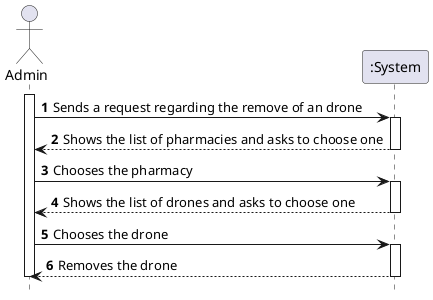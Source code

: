@startuml
autonumber
hide footbox

actor "Admin" as ADMIN

participant ":System" as SYST

activate ADMIN

ADMIN -> SYST : Sends a request regarding the remove of an drone
activate SYST
SYST --> ADMIN : Shows the list of pharmacies and asks to choose one
deactivate SYST
ADMIN -> SYST : Chooses the pharmacy
activate SYST
SYST --> ADMIN : Shows the list of drones and asks to choose one
deactivate SYST
ADMIN -> SYST : Chooses the drone
activate SYST
SYST --> ADMIN : Removes the drone
deactivate SYST

deactivate ADMIN

@enduml